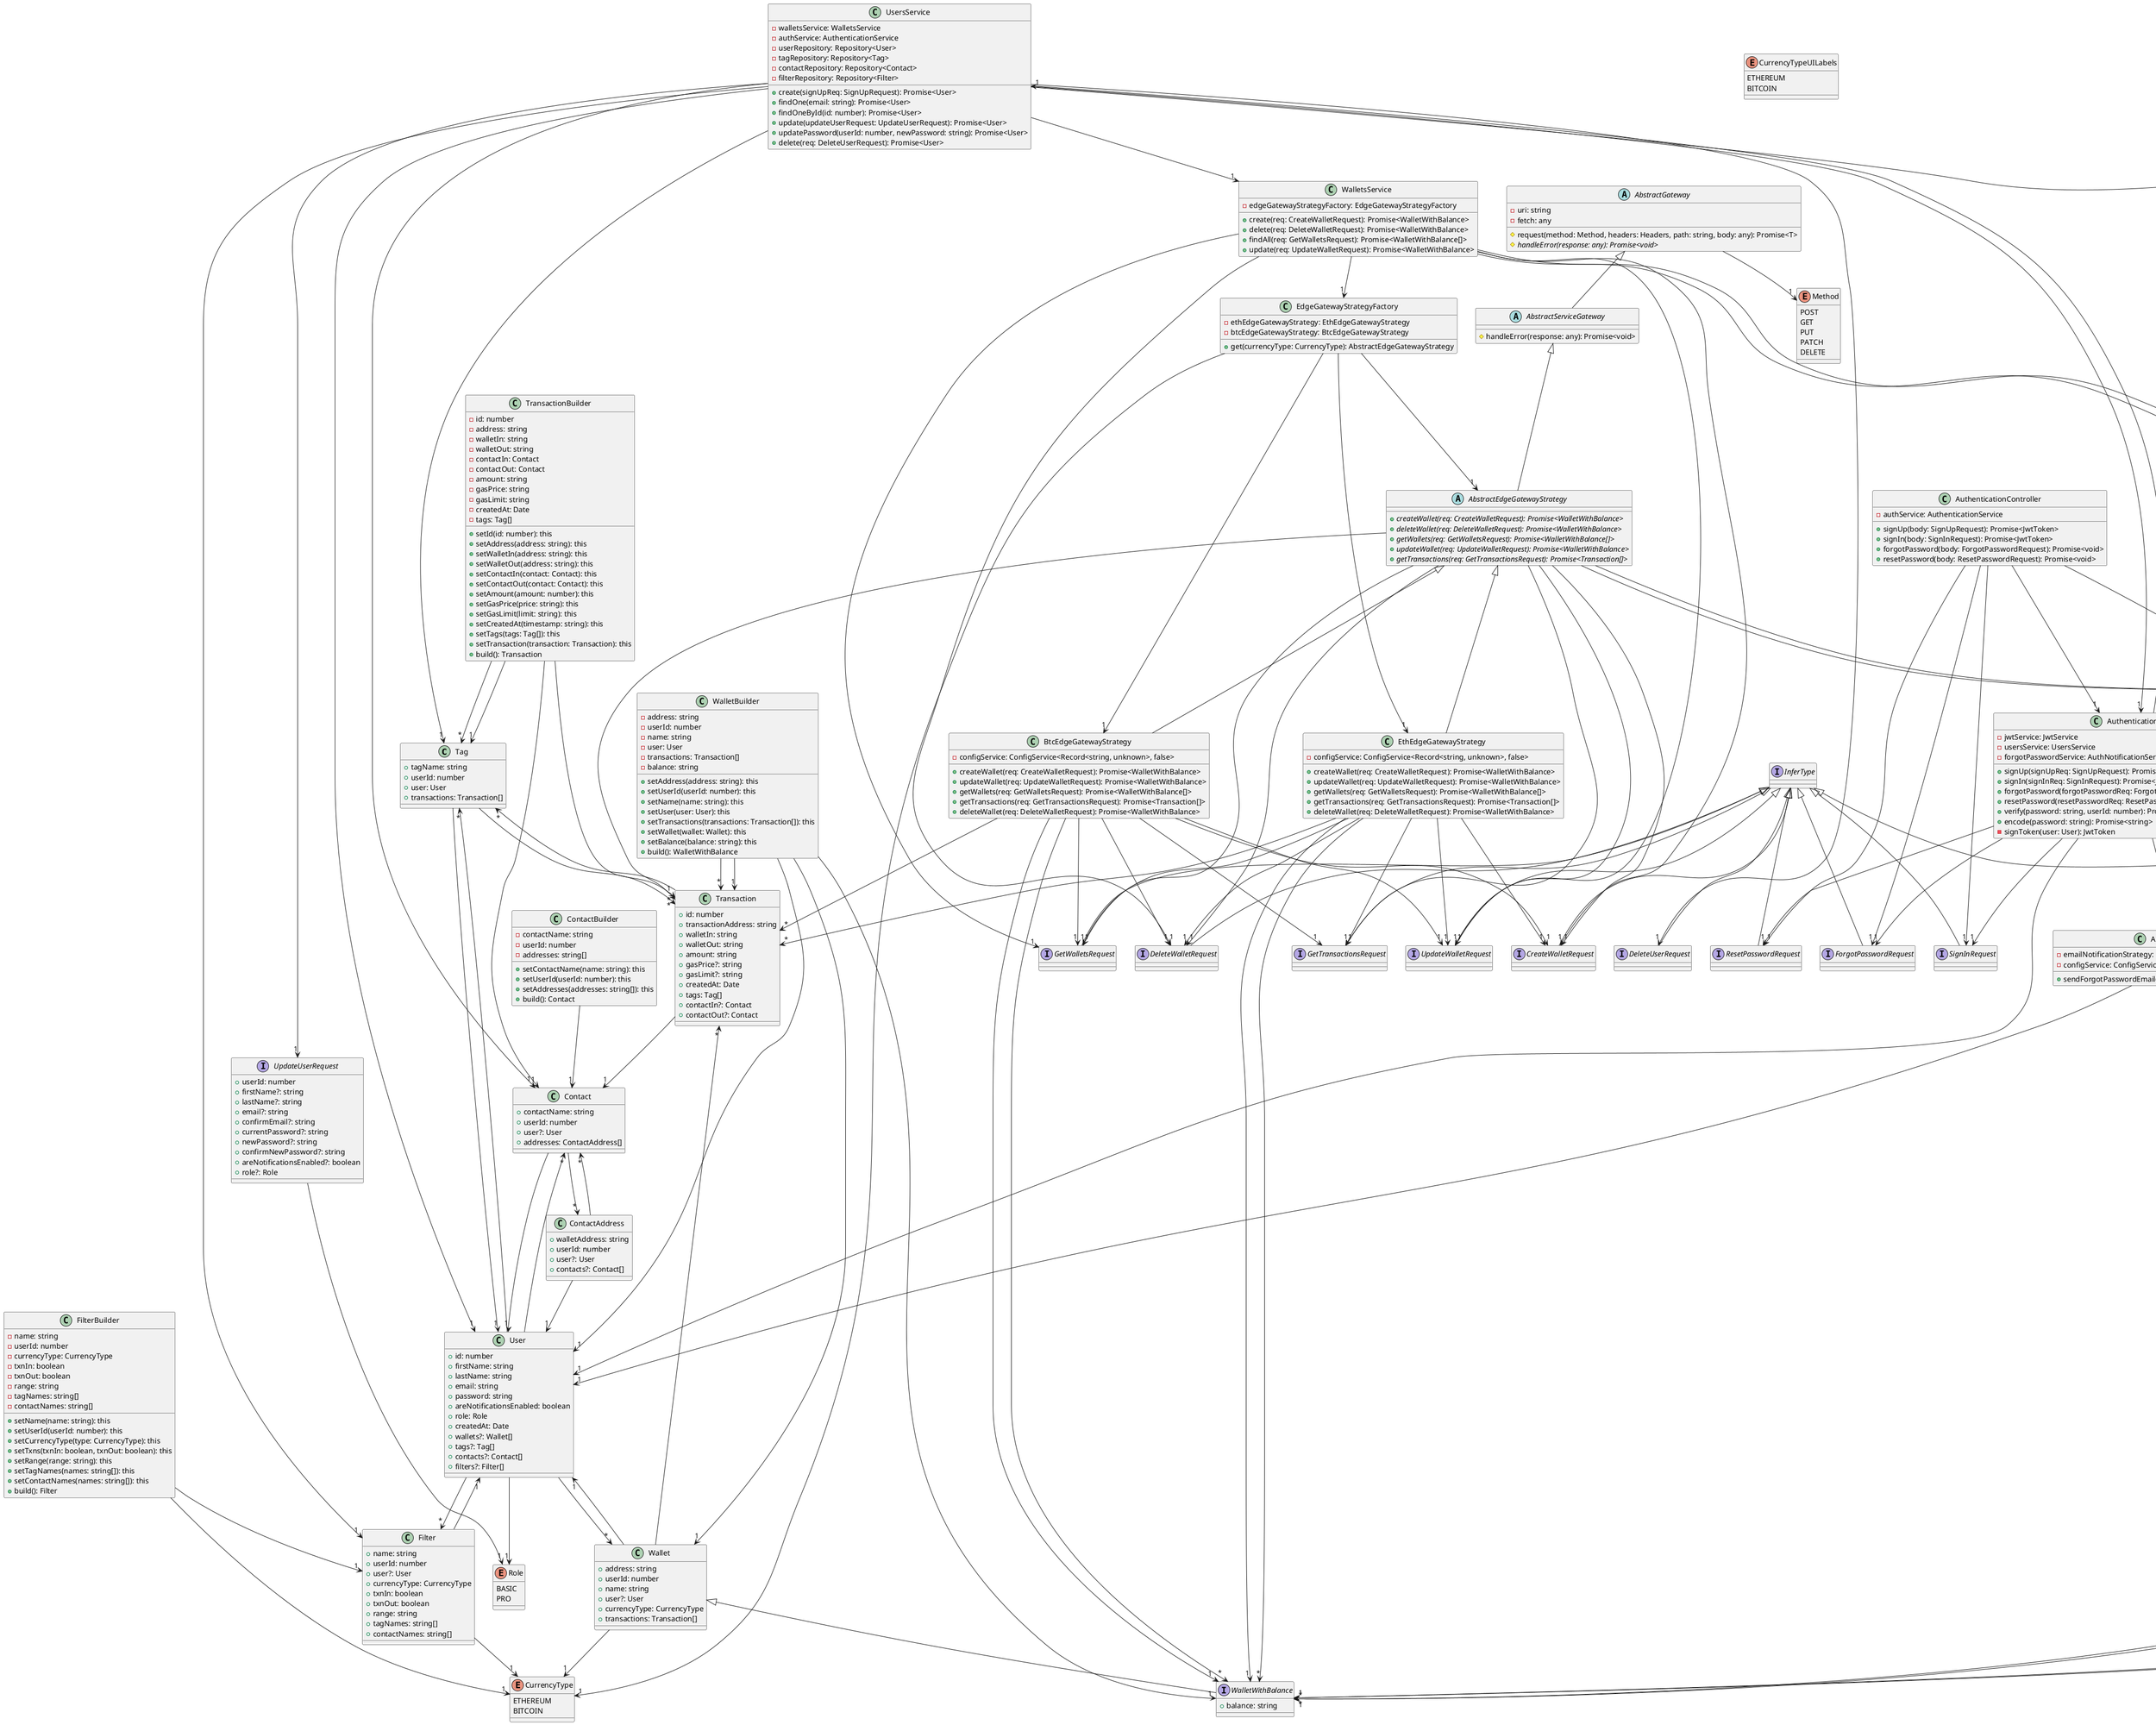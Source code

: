 @startuml
class Tag {
    +tagName: string
    +userId: number
    +user: User
    +transactions: Transaction[]
}
class ContactAddress {
    +walletAddress: string
    +userId: number
    +user?: User
    +contacts?: Contact[]
}
class Contact {
    +contactName: string
    +userId: number
    +user?: User
    +addresses: ContactAddress[]
}
class ContactBuilder {
    -contactName: string
    -userId: number
    -addresses: string[]
    +setContactName(name: string): this
    +setUserId(userId: number): this
    +setAddresses(addresses: string[]): this
    +build(): Contact
}
enum CurrencyType {
    ETHEREUM
    BITCOIN
}
enum CurrencyTypeUILabels {
    ETHEREUM
    BITCOIN
}
class Transaction {
    +id: number
    +transactionAddress: string
    +walletIn: string
    +walletOut: string
    +amount: string
    +gasPrice?: string
    +gasLimit?: string
    +createdAt: Date
    +tags: Tag[]
    +contactIn?: Contact
    +contactOut?: Contact
}
class TransactionBuilder {
    -id: number
    -address: string
    -walletIn: string
    -walletOut: string
    -contactIn: Contact
    -contactOut: Contact
    -amount: string
    -gasPrice: string
    -gasLimit: string
    -createdAt: Date
    -tags: Tag[]
    +setId(id: number): this
    +setAddress(address: string): this
    +setWalletIn(address: string): this
    +setWalletOut(address: string): this
    +setContactIn(contact: Contact): this
    +setContactOut(contact: Contact): this
    +setAmount(amount: number): this
    +setGasPrice(price: string): this
    +setGasLimit(limit: string): this
    +setCreatedAt(timestamp: string): this
    +setTags(tags: Tag[]): this
    +setTransaction(transaction: Transaction): this
    +build(): Transaction
}
interface WalletWithBalance extends Wallet {
    +balance: string
}
class Wallet {
    +address: string
    +userId: number
    +name: string
    +user?: User
    +currencyType: CurrencyType
    +transactions: Transaction[]
}
class WalletBuilder {
    -address: string
    -userId: number
    -name: string
    -user: User
    -transactions: Transaction[]
    -balance: string
    +setAddress(address: string): this
    +setUserId(userId: number): this
    +setName(name: string): this
    +setUser(user: User): this
    +setTransactions(transactions: Transaction[]): this
    +setWallet(wallet: Wallet): this
    +setBalance(balance: string): this
    +build(): WalletWithBalance
}
enum Role {
    BASIC
    PRO
}
class Filter {
    +name: string
    +userId: number
    +user?: User
    +currencyType: CurrencyType
    +txnIn: boolean
    +txnOut: boolean
    +range: string
    +tagNames: string[]
    +contactNames: string[]
}
class FilterBuilder {
    -name: string
    -userId: number
    -currencyType: CurrencyType
    -txnIn: boolean
    -txnOut: boolean
    -range: string
    -tagNames: string[]
    -contactNames: string[]
    +setName(name: string): this
    +setUserId(userId: number): this
    +setCurrencyType(type: CurrencyType): this
    +setTxns(txnIn: boolean, txnOut: boolean): this
    +setRange(range: string): this
    +setTagNames(names: string[]): this
    +setContactNames(names: string[]): this
    +build(): Filter
}
class User {
    +id: number
    +firstName: string
    +lastName: string
    +email: string
    +password: string
    +areNotificationsEnabled: boolean
    +role: Role
    +createdAt: Date
    +wallets?: Wallet[]
    +tags?: Tag[]
    +contacts?: Contact[]
    +filters?: Filter[]
}
interface SignUpRequest extends InferType
interface UpdateUserRequest {
    +userId: number
    +firstName?: string
    +lastName?: string
    +email?: string
    +confirmEmail?: string
    +currentPassword?: string
    +newPassword?: string
    +confirmNewPassword?: string
    +areNotificationsEnabled?: boolean
    +role?: Role
}
interface DeleteUserRequest extends InferType
interface CreateWalletRequest extends InferType
interface DeleteWalletRequest extends InferType
interface GetWalletsRequest extends InferType
abstract class AbstractGateway {
    -uri: string
    -fetch: any
    #request(method: Method, headers: Headers, path: string, body: any): Promise<T>
    #{abstract} handleError(response: any): Promise<void>
}
enum Method {
    POST
    GET
    PUT
    PATCH
    DELETE
}
class HttpError extends Error {
    +message: string
    +status: number
}
abstract class AbstractServiceGateway extends AbstractGateway {
    #handleError(response: any): Promise<void>
}
interface GetTransactionsRequest extends InferType
interface UpdateWalletRequest extends InferType
abstract class AbstractEdgeGatewayStrategy extends AbstractServiceGateway {
    +{abstract} createWallet(req: CreateWalletRequest): Promise<WalletWithBalance>
    +{abstract} deleteWallet(req: DeleteWalletRequest): Promise<WalletWithBalance>
    +{abstract} getWallets(req: GetWalletsRequest): Promise<WalletWithBalance[]>
    +{abstract} updateWallet(req: UpdateWalletRequest): Promise<WalletWithBalance>
    +{abstract} getTransactions(req: GetTransactionsRequest): Promise<Transaction[]>
}
class EthEdgeGatewayStrategy extends AbstractEdgeGatewayStrategy {
    -configService: ConfigService<Record<string, unknown>, false>
    +createWallet(req: CreateWalletRequest): Promise<WalletWithBalance>
    +updateWallet(req: UpdateWalletRequest): Promise<WalletWithBalance>
    +getWallets(req: GetWalletsRequest): Promise<WalletWithBalance[]>
    +getTransactions(req: GetTransactionsRequest): Promise<Transaction[]>
    +deleteWallet(req: DeleteWalletRequest): Promise<WalletWithBalance>
}
class BtcEdgeGatewayStrategy extends AbstractEdgeGatewayStrategy {
    -configService: ConfigService<Record<string, unknown>, false>
    +createWallet(req: CreateWalletRequest): Promise<WalletWithBalance>
    +updateWallet(req: UpdateWalletRequest): Promise<WalletWithBalance>
    +getWallets(req: GetWalletsRequest): Promise<WalletWithBalance[]>
    +getTransactions(req: GetTransactionsRequest): Promise<Transaction[]>
    +deleteWallet(req: DeleteWalletRequest): Promise<WalletWithBalance>
}
class EdgeGatewayStrategyFactory {
    -ethEdgeGatewayStrategy: EthEdgeGatewayStrategy
    -btcEdgeGatewayStrategy: BtcEdgeGatewayStrategy
    +get(currencyType: CurrencyType): AbstractEdgeGatewayStrategy
}
class WalletsService {
    -edgeGatewayStrategyFactory: EdgeGatewayStrategyFactory
    +create(req: CreateWalletRequest): Promise<WalletWithBalance>
    +delete(req: DeleteWalletRequest): Promise<WalletWithBalance>
    +findAll(req: GetWalletsRequest): Promise<WalletWithBalance[]>
    +update(req: UpdateWalletRequest): Promise<WalletWithBalance>
}
class UsersService {
    -walletsService: WalletsService
    -authService: AuthenticationService
    -userRepository: Repository<User>
    -tagRepository: Repository<Tag>
    -contactRepository: Repository<Contact>
    -filterRepository: Repository<Filter>
    +create(signUpReq: SignUpRequest): Promise<User>
    +findOne(email: string): Promise<User>
    +findOneById(id: number): Promise<User>
    +update(updateUserRequest: UpdateUserRequest): Promise<User>
    +updatePassword(userId: number, newPassword: string): Promise<User>
    +delete(req: DeleteUserRequest): Promise<User>
}
interface SignInRequest extends InferType
interface ForgotPasswordRequest extends InferType
interface ResetPasswordRequest extends InferType
abstract class AbstractNotificationStrategy {
    +{abstract} sendNotification(notification: Notification): Promise<void>
}
interface Notification {
    +to: string
    +title: string
    +body: string
    +attachment?: { filename: string; content: string; }
}
class EmailNotificationStrategy extends AbstractNotificationStrategy {
    -transporter: nodemailer.Transporter
    -from: string
    -configService: ConfigService<Record<string, unknown>, false>
    +sendNotification(notification: Notification): Promise<void>
}
class AuthNotificationService {
    -emailNotificationStrategy: EmailNotificationStrategy
    -configService: ConfigService<Record<string, unknown>, false>
    +sendForgotPasswordEmail(user: User, token: JwtToken): Promise<void>
}
class AuthenticationService {
    -jwtService: JwtService
    -usersService: UsersService
    -forgotPasswordService: AuthNotificationService
    +signUp(signUpReq: SignUpRequest): Promise<JwtToken>
    +signIn(signInReq: SignInRequest): Promise<JwtToken>
    +forgotPassword(forgotPasswordReq: ForgotPasswordRequest): Promise<void>
    +resetPassword(resetPasswordReq: ResetPasswordRequest): Promise<void>
    +verify(password: string, userId: number): Promise<string>
    +encode(password: string): Promise<string>
    -signToken(user: User): JwtToken
}
class AuthenticationController {
    -authService: AuthenticationService
    +signUp(body: SignUpRequest): Promise<JwtToken>
    +signIn(body: SignInRequest): Promise<JwtToken>
    +forgotPassword(body: ForgotPasswordRequest): Promise<void>
    +resetPassword(body: ResetPasswordRequest): Promise<void>
}
Tag --> "1" User
Tag --> "*" Transaction
ContactAddress --> "1" User
ContactAddress --> "*" Contact
Contact --> "1" User
Contact --> "*" ContactAddress
ContactBuilder --> "1" Contact
Transaction --> "*" Tag
Transaction --> "1" Contact
TransactionBuilder --> "1" Contact
TransactionBuilder --> "*" Tag
TransactionBuilder --> "1" Tag
TransactionBuilder --> "1" Transaction
Wallet --> "1" User
Wallet --> "1" CurrencyType
Wallet --> "*" Transaction
WalletBuilder --> "1" User
WalletBuilder --> "*" Transaction
WalletBuilder --> "1" Transaction
WalletBuilder --> "1" Wallet
WalletBuilder --> "1" WalletWithBalance
Filter --> "1" User
Filter --> "1" CurrencyType
FilterBuilder --> "1" CurrencyType
FilterBuilder --> "1" Filter
User --> "1" Role
User --> "*" Wallet
User --> "*" Tag
User --> "*" Contact
User --> "*" Filter
UpdateUserRequest --> "1" Role
AbstractGateway --> "1" Method
AbstractEdgeGatewayStrategy --> "1" CreateWalletRequest
AbstractEdgeGatewayStrategy --> "1" WalletWithBalance
AbstractEdgeGatewayStrategy --> "1" DeleteWalletRequest
AbstractEdgeGatewayStrategy --> "1" GetWalletsRequest
AbstractEdgeGatewayStrategy --> "*" WalletWithBalance
AbstractEdgeGatewayStrategy --> "1" UpdateWalletRequest
AbstractEdgeGatewayStrategy --> "1" GetTransactionsRequest
AbstractEdgeGatewayStrategy --> "*" Transaction
EthEdgeGatewayStrategy --> "1" CreateWalletRequest
EthEdgeGatewayStrategy --> "1" WalletWithBalance
EthEdgeGatewayStrategy --> "1" UpdateWalletRequest
EthEdgeGatewayStrategy --> "1" GetWalletsRequest
EthEdgeGatewayStrategy --> "*" WalletWithBalance
EthEdgeGatewayStrategy --> "1" GetTransactionsRequest
EthEdgeGatewayStrategy --> "*" Transaction
EthEdgeGatewayStrategy --> "1" DeleteWalletRequest
BtcEdgeGatewayStrategy --> "1" CreateWalletRequest
BtcEdgeGatewayStrategy --> "1" WalletWithBalance
BtcEdgeGatewayStrategy --> "1" UpdateWalletRequest
BtcEdgeGatewayStrategy --> "1" GetWalletsRequest
BtcEdgeGatewayStrategy --> "*" WalletWithBalance
BtcEdgeGatewayStrategy --> "1" GetTransactionsRequest
BtcEdgeGatewayStrategy --> "*" Transaction
BtcEdgeGatewayStrategy --> "1" DeleteWalletRequest
EdgeGatewayStrategyFactory --> "1" EthEdgeGatewayStrategy
EdgeGatewayStrategyFactory --> "1" BtcEdgeGatewayStrategy
EdgeGatewayStrategyFactory --> "1" CurrencyType
EdgeGatewayStrategyFactory --> "1" AbstractEdgeGatewayStrategy
WalletsService --> "1" EdgeGatewayStrategyFactory
WalletsService --> "1" CreateWalletRequest
WalletsService --> "1" WalletWithBalance
WalletsService --> "1" DeleteWalletRequest
WalletsService --> "1" GetWalletsRequest
WalletsService --> "*" WalletWithBalance
WalletsService --> "1" UpdateWalletRequest
UsersService --> "1" WalletsService
UsersService --> "1" AuthenticationService
UsersService --> "1" User
UsersService --> "1" Tag
UsersService --> "1" Contact
UsersService --> "1" Filter
UsersService --> "1" SignUpRequest
UsersService --> "1" UpdateUserRequest
UsersService --> "1" DeleteUserRequest
AbstractNotificationStrategy --> "1" Notification
EmailNotificationStrategy --> "1" Notification
AuthNotificationService --> "1" EmailNotificationStrategy
AuthNotificationService --> "1" User
AuthenticationService --> "1" UsersService
AuthenticationService --> "1" AuthNotificationService
AuthenticationService --> "1" SignUpRequest
AuthenticationService --> "1" SignInRequest
AuthenticationService --> "1" ForgotPasswordRequest
AuthenticationService --> "1" ResetPasswordRequest
AuthenticationService --> "1" User
AuthenticationController --> "1" AuthenticationService
AuthenticationController --> "1" SignUpRequest
AuthenticationController --> "1" SignInRequest
AuthenticationController --> "1" ForgotPasswordRequest
AuthenticationController --> "1" ResetPasswordRequest
@enduml